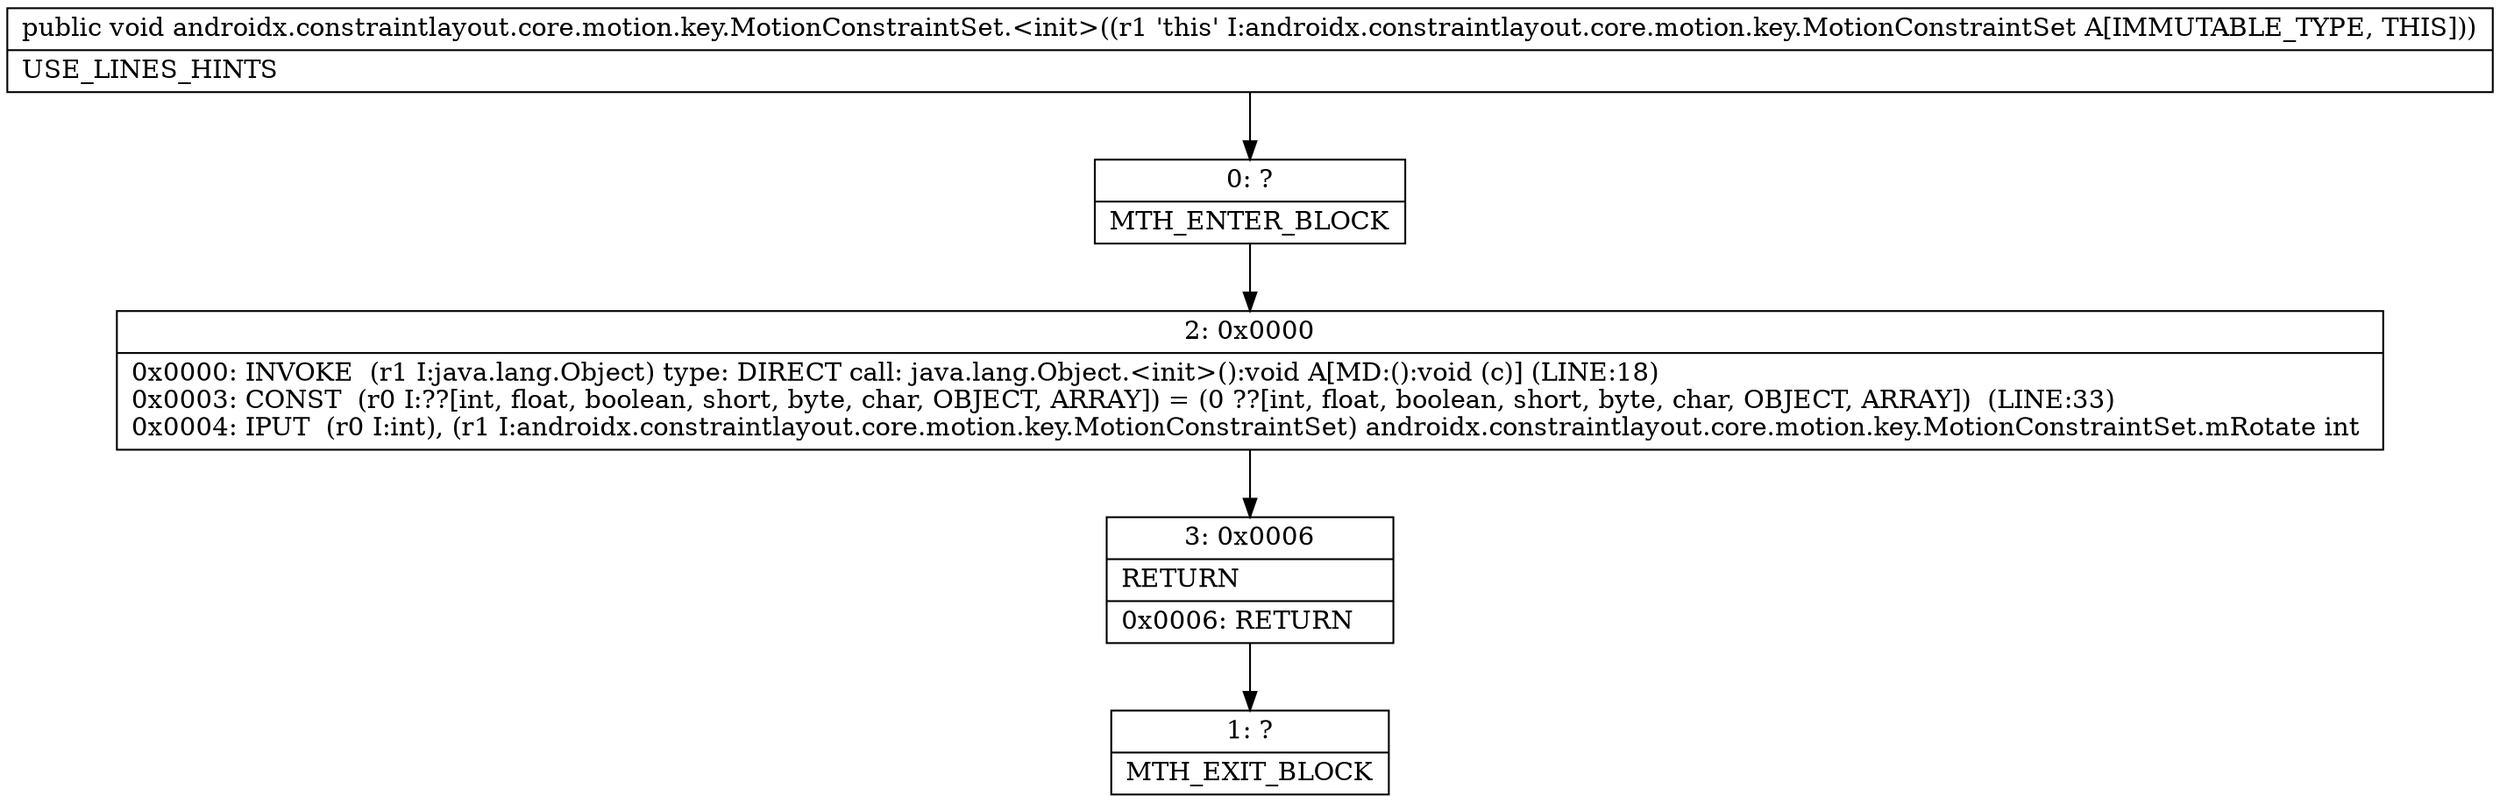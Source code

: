 digraph "CFG forandroidx.constraintlayout.core.motion.key.MotionConstraintSet.\<init\>()V" {
Node_0 [shape=record,label="{0\:\ ?|MTH_ENTER_BLOCK\l}"];
Node_2 [shape=record,label="{2\:\ 0x0000|0x0000: INVOKE  (r1 I:java.lang.Object) type: DIRECT call: java.lang.Object.\<init\>():void A[MD:():void (c)] (LINE:18)\l0x0003: CONST  (r0 I:??[int, float, boolean, short, byte, char, OBJECT, ARRAY]) = (0 ??[int, float, boolean, short, byte, char, OBJECT, ARRAY])  (LINE:33)\l0x0004: IPUT  (r0 I:int), (r1 I:androidx.constraintlayout.core.motion.key.MotionConstraintSet) androidx.constraintlayout.core.motion.key.MotionConstraintSet.mRotate int \l}"];
Node_3 [shape=record,label="{3\:\ 0x0006|RETURN\l|0x0006: RETURN   \l}"];
Node_1 [shape=record,label="{1\:\ ?|MTH_EXIT_BLOCK\l}"];
MethodNode[shape=record,label="{public void androidx.constraintlayout.core.motion.key.MotionConstraintSet.\<init\>((r1 'this' I:androidx.constraintlayout.core.motion.key.MotionConstraintSet A[IMMUTABLE_TYPE, THIS]))  | USE_LINES_HINTS\l}"];
MethodNode -> Node_0;Node_0 -> Node_2;
Node_2 -> Node_3;
Node_3 -> Node_1;
}

